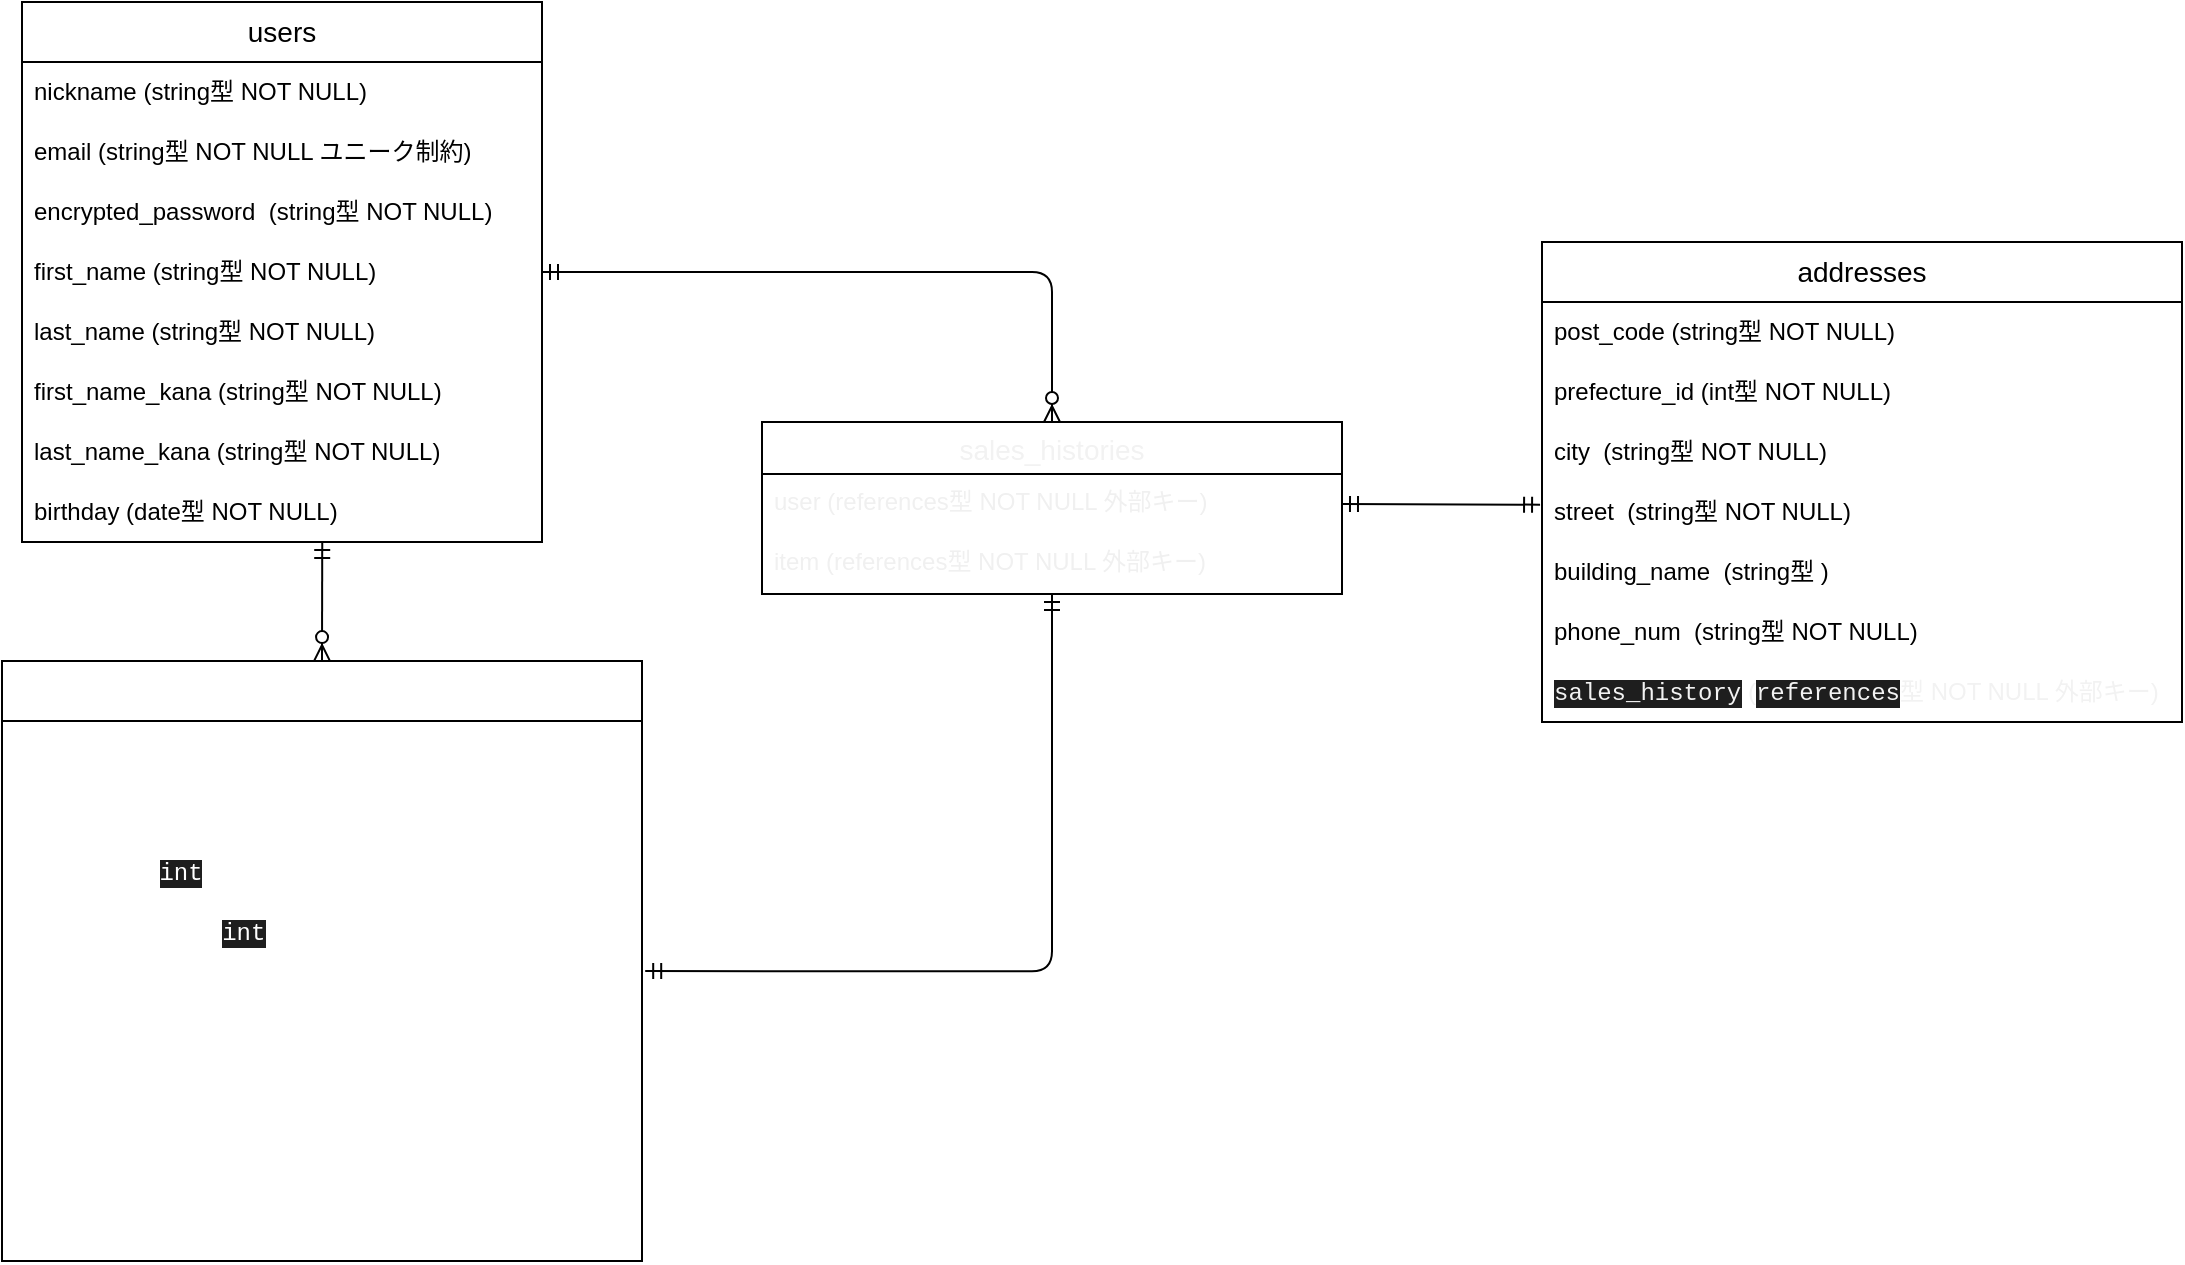 <mxfile>
    <diagram id="2JOnac3cLkm2V2njsAWX" name="Page-1">
        <mxGraphModel dx="1179" dy="827" grid="1" gridSize="10" guides="1" tooltips="1" connect="1" arrows="1" fold="1" page="1" pageScale="1" pageWidth="1654" pageHeight="1169" math="0" shadow="0">
            <root>
                <mxCell id="0"/>
                <mxCell id="1" parent="0"/>
                <mxCell id="30mw-3qFhg8Q6IXHA27u-4" value="&lt;font style=&quot;font-size: 14px;&quot;&gt;users&lt;/font&gt;" style="swimlane;fontStyle=0;childLayout=stackLayout;horizontal=1;startSize=30;horizontalStack=0;resizeParent=1;resizeParentMax=0;resizeLast=0;collapsible=1;marginBottom=0;whiteSpace=wrap;html=1;" vertex="1" parent="1">
                    <mxGeometry x="450" y="180" width="260" height="270" as="geometry">
                        <mxRectangle x="30" y="310" width="80" height="30" as="alternateBounds"/>
                    </mxGeometry>
                </mxCell>
                <mxCell id="30mw-3qFhg8Q6IXHA27u-5" value="nickname&amp;nbsp;(string型 NOT NULL)" style="text;strokeColor=none;fillColor=none;align=left;verticalAlign=middle;spacingLeft=4;spacingRight=4;overflow=hidden;points=[[0,0.5],[1,0.5]];portConstraint=eastwest;rotatable=0;whiteSpace=wrap;html=1;" vertex="1" parent="30mw-3qFhg8Q6IXHA27u-4">
                    <mxGeometry y="30" width="260" height="30" as="geometry"/>
                </mxCell>
                <mxCell id="30mw-3qFhg8Q6IXHA27u-6" value="email&amp;nbsp;(string型 NOT NULL ユニーク制約)" style="text;strokeColor=none;fillColor=none;align=left;verticalAlign=middle;spacingLeft=4;spacingRight=4;overflow=hidden;points=[[0,0.5],[1,0.5]];portConstraint=eastwest;rotatable=0;whiteSpace=wrap;html=1;" vertex="1" parent="30mw-3qFhg8Q6IXHA27u-4">
                    <mxGeometry y="60" width="260" height="30" as="geometry"/>
                </mxCell>
                <mxCell id="30mw-3qFhg8Q6IXHA27u-7" value="encrypted_password&amp;nbsp;&amp;nbsp;(string型 NOT NULL)" style="text;strokeColor=none;fillColor=none;align=left;verticalAlign=middle;spacingLeft=4;spacingRight=4;overflow=hidden;points=[[0,0.5],[1,0.5]];portConstraint=eastwest;rotatable=0;whiteSpace=wrap;html=1;" vertex="1" parent="30mw-3qFhg8Q6IXHA27u-4">
                    <mxGeometry y="90" width="260" height="30" as="geometry"/>
                </mxCell>
                <mxCell id="30mw-3qFhg8Q6IXHA27u-18" value="first_name&amp;nbsp;(string型 NOT NULL)" style="text;strokeColor=none;fillColor=none;align=left;verticalAlign=middle;spacingLeft=4;spacingRight=4;overflow=hidden;points=[[0,0.5],[1,0.5]];portConstraint=eastwest;rotatable=0;whiteSpace=wrap;html=1;" vertex="1" parent="30mw-3qFhg8Q6IXHA27u-4">
                    <mxGeometry y="120" width="260" height="30" as="geometry"/>
                </mxCell>
                <mxCell id="30mw-3qFhg8Q6IXHA27u-17" value="last_name&amp;nbsp;(string型 NOT NULL)" style="text;strokeColor=none;fillColor=none;align=left;verticalAlign=middle;spacingLeft=4;spacingRight=4;overflow=hidden;points=[[0,0.5],[1,0.5]];portConstraint=eastwest;rotatable=0;whiteSpace=wrap;html=1;" vertex="1" parent="30mw-3qFhg8Q6IXHA27u-4">
                    <mxGeometry y="150" width="260" height="30" as="geometry"/>
                </mxCell>
                <mxCell id="30mw-3qFhg8Q6IXHA27u-16" value="first_name_kana&amp;nbsp;(string型 NOT NULL)" style="text;strokeColor=none;fillColor=none;align=left;verticalAlign=middle;spacingLeft=4;spacingRight=4;overflow=hidden;points=[[0,0.5],[1,0.5]];portConstraint=eastwest;rotatable=0;whiteSpace=wrap;html=1;" vertex="1" parent="30mw-3qFhg8Q6IXHA27u-4">
                    <mxGeometry y="180" width="260" height="30" as="geometry"/>
                </mxCell>
                <mxCell id="30mw-3qFhg8Q6IXHA27u-14" value="last_name_kana&amp;nbsp;(string型 NOT NULL)" style="text;strokeColor=none;fillColor=none;align=left;verticalAlign=middle;spacingLeft=4;spacingRight=4;overflow=hidden;points=[[0,0.5],[1,0.5]];portConstraint=eastwest;rotatable=0;whiteSpace=wrap;html=1;" vertex="1" parent="30mw-3qFhg8Q6IXHA27u-4">
                    <mxGeometry y="210" width="260" height="30" as="geometry"/>
                </mxCell>
                <mxCell id="30mw-3qFhg8Q6IXHA27u-13" value="birthday&amp;nbsp;(date型 NOT NULL)" style="text;strokeColor=none;fillColor=none;align=left;verticalAlign=middle;spacingLeft=4;spacingRight=4;overflow=hidden;points=[[0,0.5],[1,0.5]];portConstraint=eastwest;rotatable=0;whiteSpace=wrap;html=1;" vertex="1" parent="30mw-3qFhg8Q6IXHA27u-4">
                    <mxGeometry y="240" width="260" height="30" as="geometry"/>
                </mxCell>
                <mxCell id="30mw-3qFhg8Q6IXHA27u-42" value="&lt;font style=&quot;font-size: 14px;&quot;&gt;addresses&lt;/font&gt;" style="swimlane;fontStyle=0;childLayout=stackLayout;horizontal=1;startSize=30;horizontalStack=0;resizeParent=1;resizeParentMax=0;resizeLast=0;collapsible=1;marginBottom=0;whiteSpace=wrap;html=1;" vertex="1" parent="1">
                    <mxGeometry x="1210" y="300" width="320" height="240" as="geometry"/>
                </mxCell>
                <mxCell id="30mw-3qFhg8Q6IXHA27u-43" value="post_code (string型 NOT NULL)" style="text;strokeColor=none;fillColor=none;align=left;verticalAlign=middle;spacingLeft=4;spacingRight=4;overflow=hidden;points=[[0,0.5],[1,0.5]];portConstraint=eastwest;rotatable=0;whiteSpace=wrap;html=1;" vertex="1" parent="30mw-3qFhg8Q6IXHA27u-42">
                    <mxGeometry y="30" width="320" height="30" as="geometry"/>
                </mxCell>
                <mxCell id="30mw-3qFhg8Q6IXHA27u-44" value="prefecture_id (int型 NOT NULL)" style="text;strokeColor=none;fillColor=none;align=left;verticalAlign=middle;spacingLeft=4;spacingRight=4;overflow=hidden;points=[[0,0.5],[1,0.5]];portConstraint=eastwest;rotatable=0;whiteSpace=wrap;html=1;" vertex="1" parent="30mw-3qFhg8Q6IXHA27u-42">
                    <mxGeometry y="60" width="320" height="30" as="geometry"/>
                </mxCell>
                <mxCell id="30mw-3qFhg8Q6IXHA27u-45" value="city&amp;nbsp;&amp;nbsp;(string型 NOT NULL)" style="text;strokeColor=none;fillColor=none;align=left;verticalAlign=middle;spacingLeft=4;spacingRight=4;overflow=hidden;points=[[0,0.5],[1,0.5]];portConstraint=eastwest;rotatable=0;whiteSpace=wrap;html=1;" vertex="1" parent="30mw-3qFhg8Q6IXHA27u-42">
                    <mxGeometry y="90" width="320" height="30" as="geometry"/>
                </mxCell>
                <mxCell id="30mw-3qFhg8Q6IXHA27u-46" value="street&amp;nbsp;&amp;nbsp;(string型 NOT NULL)" style="text;strokeColor=none;fillColor=none;align=left;verticalAlign=middle;spacingLeft=4;spacingRight=4;overflow=hidden;points=[[0,0.5],[1,0.5]];portConstraint=eastwest;rotatable=0;whiteSpace=wrap;html=1;" vertex="1" parent="30mw-3qFhg8Q6IXHA27u-42">
                    <mxGeometry y="120" width="320" height="30" as="geometry"/>
                </mxCell>
                <mxCell id="30mw-3qFhg8Q6IXHA27u-47" value="building_name&amp;nbsp; (string型 )" style="text;strokeColor=none;fillColor=none;align=left;verticalAlign=middle;spacingLeft=4;spacingRight=4;overflow=hidden;points=[[0,0.5],[1,0.5]];portConstraint=eastwest;rotatable=0;whiteSpace=wrap;html=1;" vertex="1" parent="30mw-3qFhg8Q6IXHA27u-42">
                    <mxGeometry y="150" width="320" height="30" as="geometry"/>
                </mxCell>
                <mxCell id="30mw-3qFhg8Q6IXHA27u-48" value="phone_num&amp;nbsp; (string&lt;span style=&quot;background-color: initial;&quot;&gt;型 NOT NULL)&lt;/span&gt;" style="text;strokeColor=none;fillColor=none;align=left;verticalAlign=middle;spacingLeft=4;spacingRight=4;overflow=hidden;points=[[0,0.5],[1,0.5]];portConstraint=eastwest;rotatable=0;whiteSpace=wrap;html=1;" vertex="1" parent="30mw-3qFhg8Q6IXHA27u-42">
                    <mxGeometry y="180" width="320" height="30" as="geometry"/>
                </mxCell>
                <mxCell id="30mw-3qFhg8Q6IXHA27u-51" value="&lt;font color=&quot;#f2f2f2&quot;&gt;&lt;span style=&quot;background-color: rgb(30, 30, 30); font-family: Menlo, Monaco, &amp;quot;Courier New&amp;quot;, monospace;&quot;&gt;sales_history&lt;/span&gt;&amp;nbsp;(&lt;span style=&quot;background-color: rgb(30, 30, 30); font-family: Menlo, Monaco, &amp;quot;Courier New&amp;quot;, monospace;&quot;&gt;references&lt;/span&gt;&lt;span style=&quot;background-color: initial;&quot;&gt;型 NOT NULL 外部キー)&lt;/span&gt;&lt;/font&gt;" style="text;strokeColor=none;fillColor=none;align=left;verticalAlign=middle;spacingLeft=4;spacingRight=4;overflow=hidden;points=[[0,0.5],[1,0.5]];portConstraint=eastwest;rotatable=0;whiteSpace=wrap;html=1;" vertex="1" parent="30mw-3qFhg8Q6IXHA27u-42">
                    <mxGeometry y="210" width="320" height="30" as="geometry"/>
                </mxCell>
                <mxCell id="30mw-3qFhg8Q6IXHA27u-20" value="&lt;font style=&quot;font-size: 14px;&quot;&gt;items&lt;/font&gt;" style="swimlane;fontStyle=0;childLayout=stackLayout;horizontal=1;startSize=30;horizontalStack=0;resizeParent=1;resizeParentMax=0;resizeLast=0;collapsible=1;marginBottom=0;whiteSpace=wrap;html=1;fontColor=#FFFFFF;" vertex="1" parent="1">
                    <mxGeometry x="440" y="509.55" width="320" height="300" as="geometry"/>
                </mxCell>
                <mxCell id="30mw-3qFhg8Q6IXHA27u-22" value="item_name&amp;nbsp;(string型 NOT NULL)" style="text;strokeColor=none;fillColor=none;align=left;verticalAlign=middle;spacingLeft=4;spacingRight=4;overflow=hidden;points=[[0,0.5],[1,0.5]];portConstraint=eastwest;rotatable=0;whiteSpace=wrap;html=1;fontColor=#FFFFFF;" vertex="1" parent="30mw-3qFhg8Q6IXHA27u-20">
                    <mxGeometry y="30" width="320" height="30" as="geometry"/>
                </mxCell>
                <mxCell id="30mw-3qFhg8Q6IXHA27u-28" value="explanation (text型 NOT NULL)" style="text;strokeColor=none;fillColor=none;align=left;verticalAlign=middle;spacingLeft=4;spacingRight=4;overflow=hidden;points=[[0,0.5],[1,0.5]];portConstraint=eastwest;rotatable=0;whiteSpace=wrap;html=1;fontColor=#FFFFFF;" vertex="1" parent="30mw-3qFhg8Q6IXHA27u-20">
                    <mxGeometry y="60" width="320" height="30" as="geometry"/>
                </mxCell>
                <mxCell id="30mw-3qFhg8Q6IXHA27u-29" value="category_id&amp;nbsp;&amp;nbsp;(&lt;span style=&quot;background-color: rgb(30, 30, 30); font-family: Menlo, Monaco, &amp;quot;Courier New&amp;quot;, monospace;&quot;&gt;int&lt;/span&gt;&lt;span style=&quot;background-color: initial;&quot;&gt;型 NOT NULL )&lt;/span&gt;" style="text;strokeColor=none;fillColor=none;align=left;verticalAlign=middle;spacingLeft=4;spacingRight=4;overflow=hidden;points=[[0,0.5],[1,0.5]];portConstraint=eastwest;rotatable=0;whiteSpace=wrap;html=1;fontColor=#FFFFFF;" vertex="1" parent="30mw-3qFhg8Q6IXHA27u-20">
                    <mxGeometry y="90" width="320" height="30" as="geometry"/>
                </mxCell>
                <mxCell id="30mw-3qFhg8Q6IXHA27u-27" value="item_condition_id&amp;nbsp;&amp;nbsp;(&lt;span style=&quot;background-color: rgb(30, 30, 30); font-family: Menlo, Monaco, &amp;quot;Courier New&amp;quot;, monospace;&quot;&gt;int&lt;/span&gt;&lt;span style=&quot;background-color: initial;&quot;&gt;型 NOT NULL)&lt;/span&gt;" style="text;strokeColor=none;fillColor=none;align=left;verticalAlign=middle;spacingLeft=4;spacingRight=4;overflow=hidden;points=[[0,0.5],[1,0.5]];portConstraint=eastwest;rotatable=0;whiteSpace=wrap;html=1;fontColor=#FFFFFF;" vertex="1" parent="30mw-3qFhg8Q6IXHA27u-20">
                    <mxGeometry y="120" width="320" height="30" as="geometry"/>
                </mxCell>
                <mxCell id="30mw-3qFhg8Q6IXHA27u-26" value="shipping_price&amp;nbsp;(string型 NOT NULL)" style="text;strokeColor=none;fillColor=none;align=left;verticalAlign=middle;spacingLeft=4;spacingRight=4;overflow=hidden;points=[[0,0.5],[1,0.5]];portConstraint=eastwest;rotatable=0;whiteSpace=wrap;html=1;fontColor=#FFFFFF;" vertex="1" parent="30mw-3qFhg8Q6IXHA27u-20">
                    <mxGeometry y="150" width="320" height="30" as="geometry"/>
                </mxCell>
                <mxCell id="30mw-3qFhg8Q6IXHA27u-25" value="prefecture_id (int型 NOT NULL)" style="text;strokeColor=none;fillColor=none;align=left;verticalAlign=middle;spacingLeft=4;spacingRight=4;overflow=hidden;points=[[0,0.5],[1,0.5]];portConstraint=eastwest;rotatable=0;whiteSpace=wrap;html=1;fontColor=#FFFFFF;" vertex="1" parent="30mw-3qFhg8Q6IXHA27u-20">
                    <mxGeometry y="180" width="320" height="30" as="geometry"/>
                </mxCell>
                <mxCell id="30mw-3qFhg8Q6IXHA27u-24" value="shipping_date&amp;nbsp;(string型 NOT NULL)" style="text;strokeColor=none;fillColor=none;align=left;verticalAlign=middle;spacingLeft=4;spacingRight=4;overflow=hidden;points=[[0,0.5],[1,0.5]];portConstraint=eastwest;rotatable=0;whiteSpace=wrap;html=1;fontColor=#FFFFFF;" vertex="1" parent="30mw-3qFhg8Q6IXHA27u-20">
                    <mxGeometry y="210" width="320" height="30" as="geometry"/>
                </mxCell>
                <mxCell id="30mw-3qFhg8Q6IXHA27u-30" value="price&amp;nbsp;(int型 NOT NULL)" style="text;strokeColor=none;fillColor=none;align=left;verticalAlign=middle;spacingLeft=4;spacingRight=4;overflow=hidden;points=[[0,0.5],[1,0.5]];portConstraint=eastwest;rotatable=0;whiteSpace=wrap;html=1;fontColor=#FFFFFF;" vertex="1" parent="30mw-3qFhg8Q6IXHA27u-20">
                    <mxGeometry y="240" width="320" height="30" as="geometry"/>
                </mxCell>
                <mxCell id="30mw-3qFhg8Q6IXHA27u-542" value="user (&lt;span style=&quot;&quot;&gt;references&lt;/span&gt;&lt;span style=&quot;background-color: initial;&quot;&gt;型 NOT NULL 外部キー)&lt;/span&gt;" style="text;strokeColor=none;fillColor=none;align=left;verticalAlign=middle;spacingLeft=4;spacingRight=4;overflow=hidden;points=[[0,0.5],[1,0.5]];portConstraint=eastwest;rotatable=0;whiteSpace=wrap;html=1;fontColor=#FFFFFF;" vertex="1" parent="30mw-3qFhg8Q6IXHA27u-20">
                    <mxGeometry y="270" width="320" height="30" as="geometry"/>
                </mxCell>
                <mxCell id="30mw-3qFhg8Q6IXHA27u-97" value="" style="fontSize=12;html=1;endArrow=ERzeroToMany;startArrow=ERmandOne;exitX=0.462;exitY=1.01;exitDx=0;exitDy=0;exitPerimeter=0;entryX=0.5;entryY=0;entryDx=0;entryDy=0;" edge="1" parent="1" target="30mw-3qFhg8Q6IXHA27u-20">
                    <mxGeometry width="100" height="100" relative="1" as="geometry">
                        <mxPoint x="600.12" y="450.0" as="sourcePoint"/>
                        <mxPoint x="597" y="509.55" as="targetPoint"/>
                    </mxGeometry>
                </mxCell>
                <mxCell id="30mw-3qFhg8Q6IXHA27u-538" value="sales_histories" style="swimlane;fontStyle=0;childLayout=stackLayout;horizontal=1;startSize=26;horizontalStack=0;resizeParent=1;resizeParentMax=0;resizeLast=0;collapsible=1;marginBottom=0;align=center;fontSize=14;fontColor=#F2F2F2;" vertex="1" parent="1">
                    <mxGeometry x="820" y="390" width="290" height="86" as="geometry"/>
                </mxCell>
                <mxCell id="30mw-3qFhg8Q6IXHA27u-540" value="user (references型 NOT NULL 外部キー)" style="text;strokeColor=none;fillColor=none;spacingLeft=4;spacingRight=4;overflow=hidden;rotatable=0;points=[[0,0.5],[1,0.5]];portConstraint=eastwest;fontSize=12;fontColor=#F0F0F0;" vertex="1" parent="30mw-3qFhg8Q6IXHA27u-538">
                    <mxGeometry y="26" width="290" height="30" as="geometry"/>
                </mxCell>
                <mxCell id="30mw-3qFhg8Q6IXHA27u-539" value="item (references型 NOT NULL 外部キー)" style="text;strokeColor=none;fillColor=none;spacingLeft=4;spacingRight=4;overflow=hidden;rotatable=0;points=[[0,0.5],[1,0.5]];portConstraint=eastwest;fontSize=12;fontColor=#F0F0F0;" vertex="1" parent="30mw-3qFhg8Q6IXHA27u-538">
                    <mxGeometry y="56" width="290" height="30" as="geometry"/>
                </mxCell>
                <mxCell id="30mw-3qFhg8Q6IXHA27u-545" value="" style="fontSize=12;html=1;endArrow=ERmandOne;startArrow=ERmandOne;fontColor=#F0F0F0;entryX=0.5;entryY=1;entryDx=0;entryDy=0;edgeStyle=orthogonalEdgeStyle;exitX=1.005;exitY=0.167;exitDx=0;exitDy=0;exitPerimeter=0;" edge="1" parent="1" source="30mw-3qFhg8Q6IXHA27u-26" target="30mw-3qFhg8Q6IXHA27u-538">
                    <mxGeometry width="100" height="100" relative="1" as="geometry">
                        <mxPoint x="957" y="690" as="sourcePoint"/>
                        <mxPoint x="270" y="530" as="targetPoint"/>
                    </mxGeometry>
                </mxCell>
                <mxCell id="30mw-3qFhg8Q6IXHA27u-550" value="" style="fontSize=12;html=1;endArrow=ERmandOne;startArrow=ERmandOne;fontColor=#F2F2F2;exitX=1;exitY=0.5;exitDx=0;exitDy=0;entryX=-0.003;entryY=0.378;entryDx=0;entryDy=0;entryPerimeter=0;" edge="1" parent="1" source="30mw-3qFhg8Q6IXHA27u-540" target="30mw-3qFhg8Q6IXHA27u-46">
                    <mxGeometry width="100" height="100" relative="1" as="geometry">
                        <mxPoint x="1110" y="483" as="sourcePoint"/>
                        <mxPoint x="1200" y="430" as="targetPoint"/>
                    </mxGeometry>
                </mxCell>
                <mxCell id="30mw-3qFhg8Q6IXHA27u-552" value="" style="edgeStyle=orthogonalEdgeStyle;fontSize=12;html=1;endArrow=ERzeroToMany;startArrow=ERmandOne;fontColor=#F2F2F2;entryX=0.5;entryY=0;entryDx=0;entryDy=0;exitX=1;exitY=0.5;exitDx=0;exitDy=0;" edge="1" parent="1" source="30mw-3qFhg8Q6IXHA27u-18" target="30mw-3qFhg8Q6IXHA27u-538">
                    <mxGeometry width="100" height="100" relative="1" as="geometry">
                        <mxPoint x="810" y="280" as="sourcePoint"/>
                        <mxPoint x="910" y="180" as="targetPoint"/>
                    </mxGeometry>
                </mxCell>
            </root>
        </mxGraphModel>
    </diagram>
</mxfile>